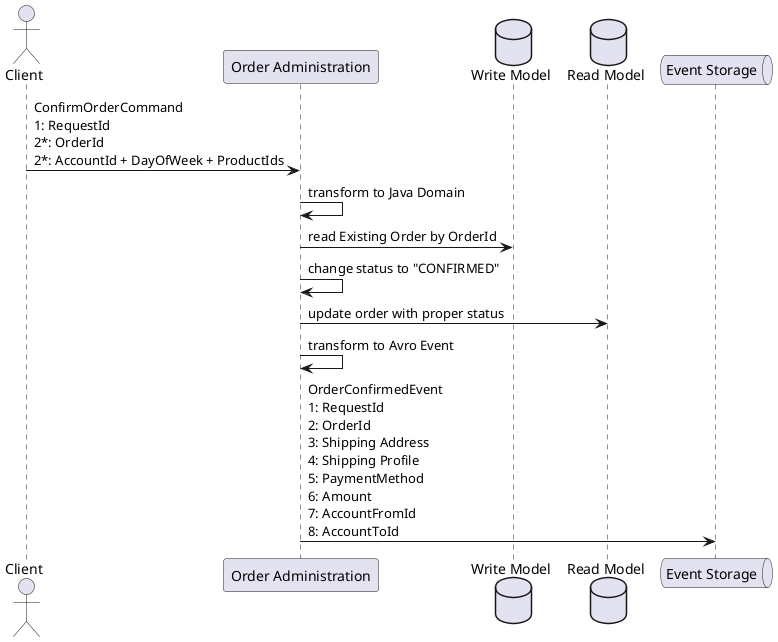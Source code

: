@startuml
'https://plantuml.com/sequence-diagram

actor Client as C
participant "Order Administration" as OA
database "Write Model" as WM
database "Read Model" as RM
queue "Event Storage" as ESG

C -> OA: ConfirmOrderCommand\n1: RequestId\n2*: OrderId\n2*: AccountId + DayOfWeek + ProductIds
OA -> OA: transform to Java Domain

OA -> WM: read Existing Order by OrderId
OA -> OA: change status to "CONFIRMED"
OA -> RM: update order with proper status

OA -> OA: transform to Avro Event
OA -> ESG: OrderConfirmedEvent\n1: RequestId\n2: OrderId\n3: Shipping Address\n4: Shipping Profile\n5: PaymentMethod\n6: Amount\n7: AccountFromId\n8: AccountToId

@enduml